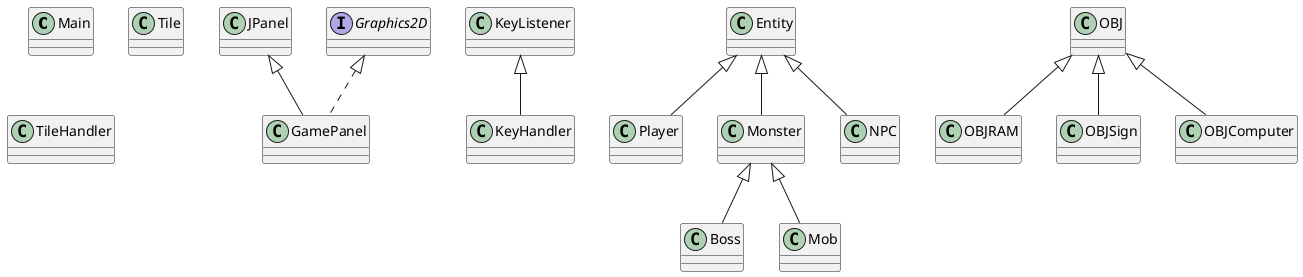 @startuml
'https://plantuml.com/class-diagram

class Main
class GamePanel extends JPanel implements Graphics2D

class Tile
class TileHandler

class KeyHandler extends KeyListener

class Entity
class Player extends Entity
class Monster extends Entity
class NPC extends Entity
class Boss extends Monster
class Mob extends Monster

class OBJ
class OBJRAM extends OBJ
class OBJSign extends OBJ
class OBJComputer extends OBJ

@enduml